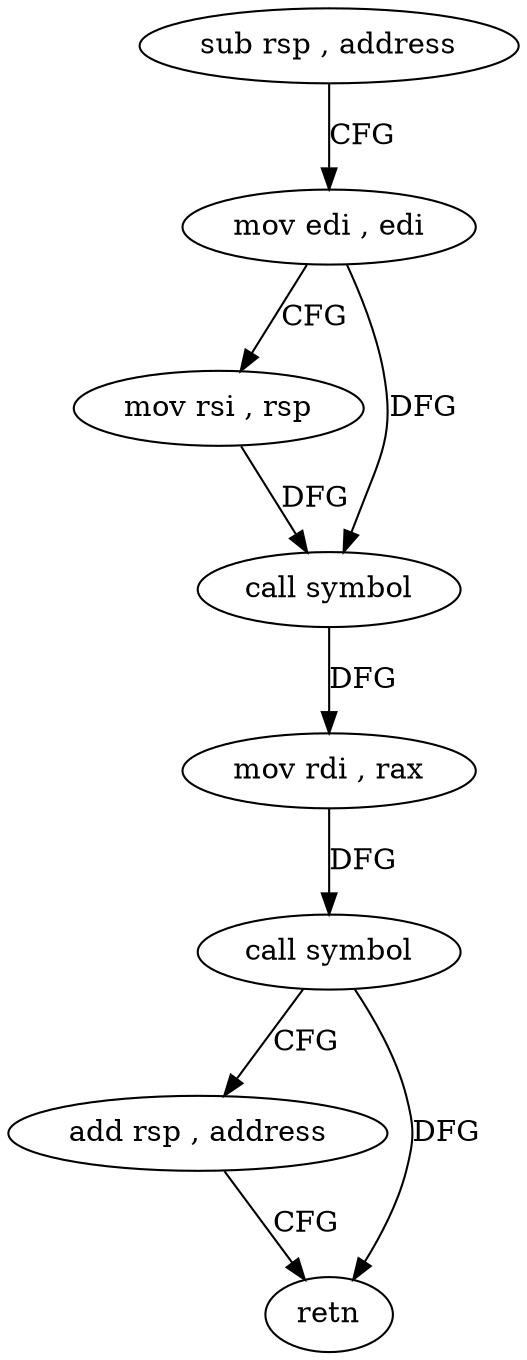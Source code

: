 digraph "func" {
"4203952" [label = "sub rsp , address" ]
"4203956" [label = "mov edi , edi" ]
"4203958" [label = "mov rsi , rsp" ]
"4203961" [label = "call symbol" ]
"4203966" [label = "mov rdi , rax" ]
"4203969" [label = "call symbol" ]
"4203974" [label = "add rsp , address" ]
"4203978" [label = "retn" ]
"4203952" -> "4203956" [ label = "CFG" ]
"4203956" -> "4203958" [ label = "CFG" ]
"4203956" -> "4203961" [ label = "DFG" ]
"4203958" -> "4203961" [ label = "DFG" ]
"4203961" -> "4203966" [ label = "DFG" ]
"4203966" -> "4203969" [ label = "DFG" ]
"4203969" -> "4203974" [ label = "CFG" ]
"4203969" -> "4203978" [ label = "DFG" ]
"4203974" -> "4203978" [ label = "CFG" ]
}
